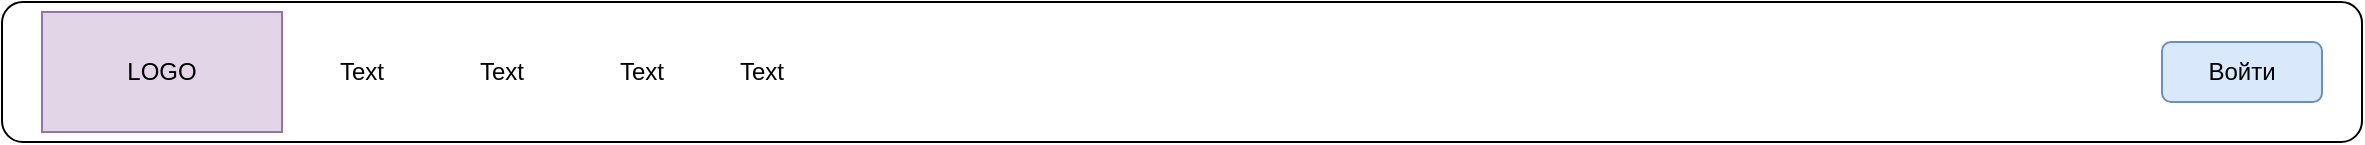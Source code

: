 <mxfile version="20.8.5" type="github">
  <diagram name="Page-1" id="c9db0220-8083-56f3-ca83-edcdcd058819">
    <mxGraphModel dx="1242" dy="725" grid="1" gridSize="10" guides="1" tooltips="1" connect="1" arrows="1" fold="1" page="1" pageScale="1.5" pageWidth="826" pageHeight="1169" background="none" math="0" shadow="0">
      <root>
        <mxCell id="0" style=";html=1;" />
        <mxCell id="1" style=";html=1;" parent="0" />
        <mxCell id="fKOs3yC2SFP3aYwA85Mx-1" value="" style="rounded=1;whiteSpace=wrap;html=1;" vertex="1" parent="1">
          <mxGeometry x="30" y="20" width="1180" height="70" as="geometry" />
        </mxCell>
        <mxCell id="fKOs3yC2SFP3aYwA85Mx-2" value="LOGO" style="rounded=0;whiteSpace=wrap;html=1;fillColor=#e1d5e7;strokeColor=#9673a6;shadow=0;gradientColor=none;" vertex="1" parent="1">
          <mxGeometry x="50" y="25" width="120" height="60" as="geometry" />
        </mxCell>
        <mxCell id="fKOs3yC2SFP3aYwA85Mx-3" value="Text" style="text;html=1;strokeColor=none;fillColor=none;align=center;verticalAlign=middle;whiteSpace=wrap;rounded=0;shadow=0;" vertex="1" parent="1">
          <mxGeometry x="180" y="40" width="60" height="30" as="geometry" />
        </mxCell>
        <mxCell id="fKOs3yC2SFP3aYwA85Mx-4" value="Text" style="text;html=1;strokeColor=none;fillColor=none;align=center;verticalAlign=middle;whiteSpace=wrap;rounded=0;shadow=0;" vertex="1" parent="1">
          <mxGeometry x="250" y="40" width="60" height="30" as="geometry" />
        </mxCell>
        <mxCell id="fKOs3yC2SFP3aYwA85Mx-5" value="Text" style="text;html=1;strokeColor=none;fillColor=none;align=center;verticalAlign=middle;whiteSpace=wrap;rounded=0;shadow=0;" vertex="1" parent="1">
          <mxGeometry x="320" y="40" width="60" height="30" as="geometry" />
        </mxCell>
        <mxCell id="fKOs3yC2SFP3aYwA85Mx-6" value="Text" style="text;html=1;strokeColor=none;fillColor=none;align=center;verticalAlign=middle;whiteSpace=wrap;rounded=0;shadow=0;" vertex="1" parent="1">
          <mxGeometry x="380" y="40" width="60" height="30" as="geometry" />
        </mxCell>
        <mxCell id="fKOs3yC2SFP3aYwA85Mx-7" value="Войти" style="rounded=1;whiteSpace=wrap;html=1;shadow=0;fillColor=#dae8fc;strokeColor=#6c8ebf;" vertex="1" parent="1">
          <mxGeometry x="1110" y="40" width="80" height="30" as="geometry" />
        </mxCell>
      </root>
    </mxGraphModel>
  </diagram>
</mxfile>
